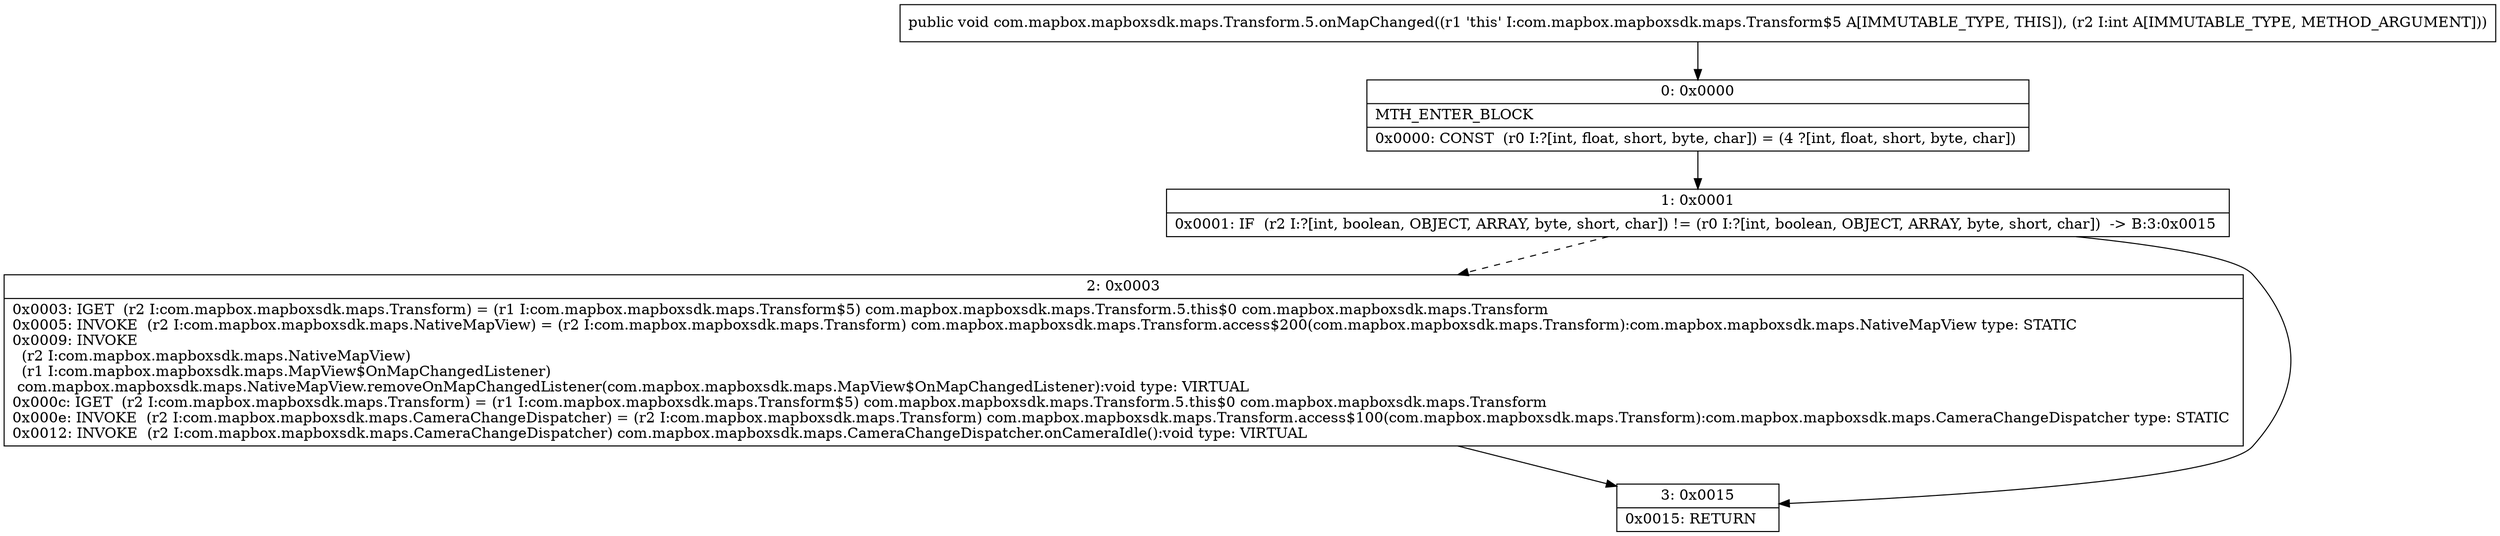 digraph "CFG forcom.mapbox.mapboxsdk.maps.Transform.5.onMapChanged(I)V" {
Node_0 [shape=record,label="{0\:\ 0x0000|MTH_ENTER_BLOCK\l|0x0000: CONST  (r0 I:?[int, float, short, byte, char]) = (4 ?[int, float, short, byte, char]) \l}"];
Node_1 [shape=record,label="{1\:\ 0x0001|0x0001: IF  (r2 I:?[int, boolean, OBJECT, ARRAY, byte, short, char]) != (r0 I:?[int, boolean, OBJECT, ARRAY, byte, short, char])  \-\> B:3:0x0015 \l}"];
Node_2 [shape=record,label="{2\:\ 0x0003|0x0003: IGET  (r2 I:com.mapbox.mapboxsdk.maps.Transform) = (r1 I:com.mapbox.mapboxsdk.maps.Transform$5) com.mapbox.mapboxsdk.maps.Transform.5.this$0 com.mapbox.mapboxsdk.maps.Transform \l0x0005: INVOKE  (r2 I:com.mapbox.mapboxsdk.maps.NativeMapView) = (r2 I:com.mapbox.mapboxsdk.maps.Transform) com.mapbox.mapboxsdk.maps.Transform.access$200(com.mapbox.mapboxsdk.maps.Transform):com.mapbox.mapboxsdk.maps.NativeMapView type: STATIC \l0x0009: INVOKE  \l  (r2 I:com.mapbox.mapboxsdk.maps.NativeMapView)\l  (r1 I:com.mapbox.mapboxsdk.maps.MapView$OnMapChangedListener)\l com.mapbox.mapboxsdk.maps.NativeMapView.removeOnMapChangedListener(com.mapbox.mapboxsdk.maps.MapView$OnMapChangedListener):void type: VIRTUAL \l0x000c: IGET  (r2 I:com.mapbox.mapboxsdk.maps.Transform) = (r1 I:com.mapbox.mapboxsdk.maps.Transform$5) com.mapbox.mapboxsdk.maps.Transform.5.this$0 com.mapbox.mapboxsdk.maps.Transform \l0x000e: INVOKE  (r2 I:com.mapbox.mapboxsdk.maps.CameraChangeDispatcher) = (r2 I:com.mapbox.mapboxsdk.maps.Transform) com.mapbox.mapboxsdk.maps.Transform.access$100(com.mapbox.mapboxsdk.maps.Transform):com.mapbox.mapboxsdk.maps.CameraChangeDispatcher type: STATIC \l0x0012: INVOKE  (r2 I:com.mapbox.mapboxsdk.maps.CameraChangeDispatcher) com.mapbox.mapboxsdk.maps.CameraChangeDispatcher.onCameraIdle():void type: VIRTUAL \l}"];
Node_3 [shape=record,label="{3\:\ 0x0015|0x0015: RETURN   \l}"];
MethodNode[shape=record,label="{public void com.mapbox.mapboxsdk.maps.Transform.5.onMapChanged((r1 'this' I:com.mapbox.mapboxsdk.maps.Transform$5 A[IMMUTABLE_TYPE, THIS]), (r2 I:int A[IMMUTABLE_TYPE, METHOD_ARGUMENT])) }"];
MethodNode -> Node_0;
Node_0 -> Node_1;
Node_1 -> Node_2[style=dashed];
Node_1 -> Node_3;
Node_2 -> Node_3;
}

